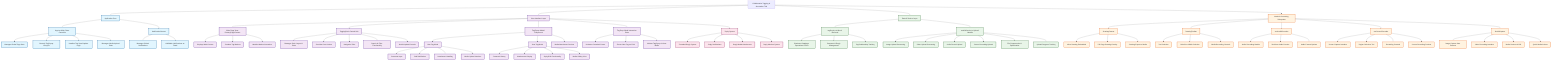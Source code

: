 graph TD
    A[Collaborative Tagging & Annotation Tool] --> B[Application Core]
    A --> C[User Interface Layer]
    A --> D[Data & Service Layer]
    A --> E[Media & Recording Subsystem]
    
    B --> B1[App.tsx Main State Controller]
    B --> B2[NotificationContext]
    
    B1 --> B1a[Manages Global Tags State]
    B1 --> B1b[Controls TagPopup Lifecycle]
    B1 --> B1c[Handles Tag Save/Update Logic]
    B1 --> B1d[Manages Media Upload State]
    
    B2 --> B2a[Manages Global Notifications]
    B2 --> B2b[Add/Mark Notifications as Read]
    
    C --> C1[Main Page View DummyPageContent]
    C --> C2[TaggingDock Central Hub]
    C --> C3[TagPopup Modal Component]
    C --> C4[Tag Drop Mode Interaction State]
    C --> C5[Reply System]
    
    C1 --> C1a[Displays Web Content]
    C1 --> C1b[Renders Tag Markers]
    C1 --> C1c[Handles Marker Interaction]
    
    C2 --> C2a[Manages Dock Layout & State]
    C2 --> C2b[Provides Core Actions]
    C2 --> C2c[Navigation Tabs]
    C2 --> C2d[Search & Filter Functionality]
    C2 --> C2e[Media Upload Controls]
    
    C3 --> C3a[New Tag Mode]
    C3 --> C3b[View Tag Mode]
    C3 --> C3c[Media Attachment Preview]
    
    C3a --> C3a1[Comment Input]
    C3a --> C3a2[Staff Notification]
    C3a --> C3a3[Attachment Handling]
    C3a --> C3a4[Media Upload Interface]
    
    C3b --> C3b1[Comment History]
    C3b --> C3b2[Attachments Display]
    C3b --> C3b3[Reply/Edit Functionality]
    C3b --> C3b4[Media Gallery View]
    
    C4 --> C4a[Activates Crosshair Cursor]
    C4 --> C4b[Places New Tag on Click]
    C4 --> C4c[Initiates TagPopup in New Mode]
    
    C5 --> C5a[Threaded Reply System]
    C5 --> C5b[Reply Notifications]
    C5 --> C5c[Reply Media Attachments]
    C5 --> C5d[Reply Mention System]
    
    D --> D1[tagService.ts Mock Backend]
    D --> D2[mediaService.ts Upload Handler]
    
    D1 --> D1a[Simulates Database Operations CRUD]
    D1 --> D1b[Comment & Reply Management]
    D1 --> D1c[Tag Relationship Tracking]
    
    D2 --> D2a[Image Upload Processing]
    D2 --> D2b[Video Upload Processing]
    D2 --> D2c[Audio Record Upload]
    D2 --> D2d[Screen Recording Upload]
    D2 --> D2e[File Compression & Optimization]
    D2 --> D2f[Upload Progress Tracking]
    
    E --> E1[DrawingCanvas]
    E --> E2[DrawingToolbar]
    E --> E3[useAudioRecorder]
    E --> E4[useScreenRecorder]
    E --> E5[MediaCapture]
    
    E1 --> E1a[Inline Drawing Embedded]
    E1 --> E1b[Full-Page Drawing Overlay]
    E1 --> E1c[Drawing Export to Media]
    
    E2 --> E2a[Tool Selection]
    E2 --> E2b[Color/Line Width Selection]
    E2 --> E2c[Media Recording Controls]
    
    E3 --> E3a[Audio Recording Module]
    E3 --> E3b[Real-time Audio Preview]
    E3 --> E3c[Audio Format Options]
    
    E4 --> E4a[Screen Capture Interface]
    E4 --> E4b[Region Selection Tool]
    E4 --> E4c[Recording Controls]
    E4 --> E4d[Screen Recording Preview]
    
    E5 --> E5a[Image Capture from Camera]
    E5 --> E5b[Video Recording Interface]
    E5 --> E5c[Media Preview & Edit]
    E5 --> E5d[Quick Media Actions]
    
    classDef coreClass fill:#e1f5fe,stroke:#01579b,stroke-width:2px
    classDef uiClass fill:#f3e5f5,stroke:#4a148c,stroke-width:2px
    classDef dataClass fill:#e8f5e8,stroke:#1b5e20,stroke-width:2px
    classDef mediaClass fill:#fff3e0,stroke:#e65100,stroke-width:2px
    classDef replyClass fill:#fce4ec,stroke:#880e4f,stroke-width:2px
    
    class B,B1,B2,B1a,B1b,B1c,B1d,B2a,B2b coreClass
    class C,C1,C2,C3,C4,C1a,C1b,C1c,C2a,C2b,C2c,C2d,C2e,C3a,C3b,C3c,C3a1,C3a2,C3a3,C3a4,C3b1,C3b2,C3b3,C3b4,C4a,C4b,C4c uiClass
    class D,D1,D2,D1a,D1b,D1c,D2a,D2b,D2c,D2d,D2e,D2f dataClass
    class E,E1,E2,E3,E4,E5,E1a,E1b,E1c,E2a,E2b,E2c,E3a,E3b,E3c,E4a,E4b,E4c,E4d,E5a,E5b,E5c,E5d mediaClass
    class C5,C5a,C5b,C5c,C5d replyClass